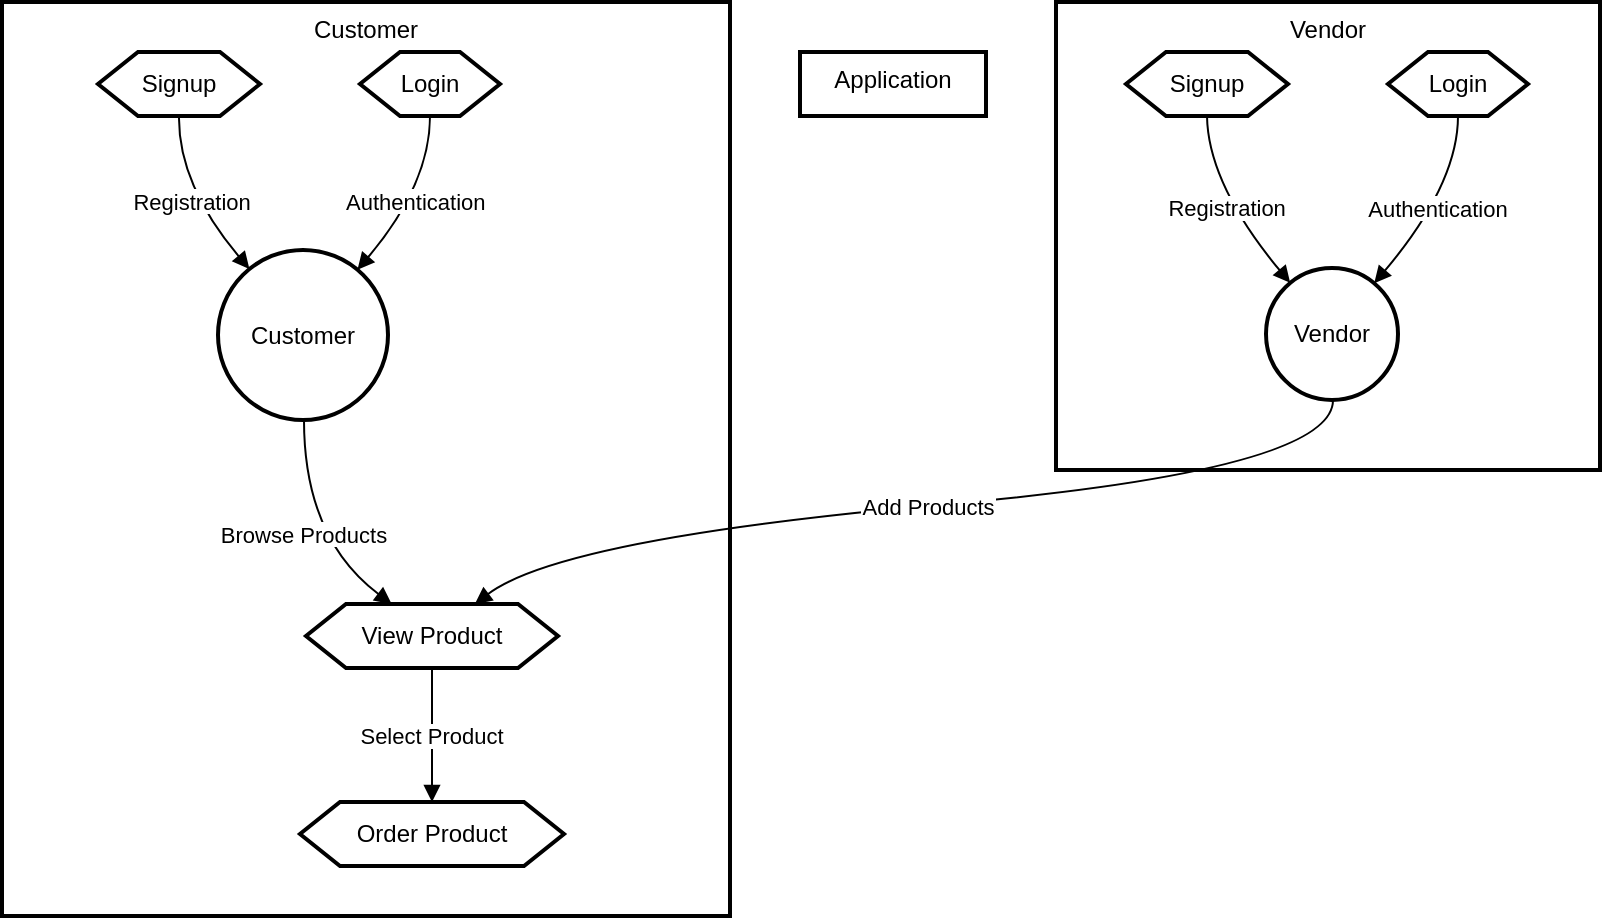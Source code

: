 <mxfile version="24.6.3" type="github">
  <diagram name="Page-1" id="fPkag1AuLdsO3GAb4Wrs">
    <mxGraphModel>
      <root>
        <mxCell id="0" />
        <mxCell id="1" parent="0" />
        <mxCell id="2" value="Vendor" style="whiteSpace=wrap;strokeWidth=2;verticalAlign=top;" vertex="1" parent="1">
          <mxGeometry x="527" width="272" height="234" as="geometry" />
        </mxCell>
        <mxCell id="3" value="Vendor" style="ellipse;aspect=fixed;strokeWidth=2;whiteSpace=wrap;" vertex="1" parent="1">
          <mxGeometry x="632" y="133" width="66" height="66" as="geometry" />
        </mxCell>
        <mxCell id="4" value="Signup" style="shape=hexagon;perimeter=hexagonPerimeter2;fixedSize=1;strokeWidth=2;whiteSpace=wrap;" vertex="1" parent="1">
          <mxGeometry x="562" y="25" width="81" height="32" as="geometry" />
        </mxCell>
        <mxCell id="5" value="Login" style="shape=hexagon;perimeter=hexagonPerimeter2;fixedSize=1;strokeWidth=2;whiteSpace=wrap;" vertex="1" parent="1">
          <mxGeometry x="693" y="25" width="70" height="32" as="geometry" />
        </mxCell>
        <mxCell id="6" value="Customer" style="whiteSpace=wrap;strokeWidth=2;verticalAlign=top;" vertex="1" parent="1">
          <mxGeometry width="364" height="457" as="geometry" />
        </mxCell>
        <mxCell id="7" value="Customer" style="ellipse;aspect=fixed;strokeWidth=2;whiteSpace=wrap;" vertex="1" parent="1">
          <mxGeometry x="108" y="124" width="85" height="85" as="geometry" />
        </mxCell>
        <mxCell id="8" value="Signup" style="shape=hexagon;perimeter=hexagonPerimeter2;fixedSize=1;strokeWidth=2;whiteSpace=wrap;" vertex="1" parent="1">
          <mxGeometry x="48" y="25" width="81" height="32" as="geometry" />
        </mxCell>
        <mxCell id="9" value="Login" style="shape=hexagon;perimeter=hexagonPerimeter2;fixedSize=1;strokeWidth=2;whiteSpace=wrap;" vertex="1" parent="1">
          <mxGeometry x="179" y="25" width="70" height="32" as="geometry" />
        </mxCell>
        <mxCell id="10" value="View Product" style="shape=hexagon;perimeter=hexagonPerimeter2;fixedSize=1;strokeWidth=2;whiteSpace=wrap;" vertex="1" parent="1">
          <mxGeometry x="152" y="301" width="126" height="32" as="geometry" />
        </mxCell>
        <mxCell id="11" value="Order Product" style="shape=hexagon;perimeter=hexagonPerimeter2;fixedSize=1;strokeWidth=2;whiteSpace=wrap;" vertex="1" parent="1">
          <mxGeometry x="149" y="400" width="132" height="32" as="geometry" />
        </mxCell>
        <mxCell id="12" value="Application" style="whiteSpace=wrap;strokeWidth=2;verticalAlign=top;" vertex="1" parent="1">
          <mxGeometry x="399" y="25" width="93" height="32" as="geometry" />
        </mxCell>
        <mxCell id="13" value="Registration" style="curved=1;startArrow=none;endArrow=block;exitX=0.5;exitY=1;entryX=0.09;entryY=0;" edge="1" parent="1" source="8" target="7">
          <mxGeometry relative="1" as="geometry">
            <Array as="points">
              <mxPoint x="88" y="91" />
            </Array>
          </mxGeometry>
        </mxCell>
        <mxCell id="14" value="Authentication" style="curved=1;startArrow=none;endArrow=block;exitX=0.5;exitY=1;entryX=0.92;entryY=0;" edge="1" parent="1" source="9" target="7">
          <mxGeometry relative="1" as="geometry">
            <Array as="points">
              <mxPoint x="214" y="91" />
            </Array>
          </mxGeometry>
        </mxCell>
        <mxCell id="15" value="Browse Products" style="curved=1;startArrow=none;endArrow=block;exitX=0.51;exitY=1;entryX=0.34;entryY=0;" edge="1" parent="1" source="7" target="10">
          <mxGeometry relative="1" as="geometry">
            <Array as="points">
              <mxPoint x="151" y="268" />
            </Array>
          </mxGeometry>
        </mxCell>
        <mxCell id="16" value="Select Product" style="curved=1;startArrow=none;endArrow=block;exitX=0.5;exitY=1;entryX=0.5;entryY=0;" edge="1" parent="1" source="10" target="11">
          <mxGeometry relative="1" as="geometry">
            <Array as="points" />
          </mxGeometry>
        </mxCell>
        <mxCell id="17" value="Registration" style="curved=1;startArrow=none;endArrow=block;exitX=0.5;exitY=1;entryX=0.09;entryY=0;" edge="1" parent="1" source="4" target="3">
          <mxGeometry relative="1" as="geometry">
            <Array as="points">
              <mxPoint x="603" y="91" />
            </Array>
          </mxGeometry>
        </mxCell>
        <mxCell id="18" value="Authentication" style="curved=1;startArrow=none;endArrow=block;exitX=0.5;exitY=1;entryX=0.92;entryY=0;" edge="1" parent="1" source="5" target="3">
          <mxGeometry relative="1" as="geometry">
            <Array as="points">
              <mxPoint x="728" y="91" />
            </Array>
          </mxGeometry>
        </mxCell>
        <mxCell id="19" value="Add Products" style="curved=1;startArrow=none;endArrow=block;exitX=0.51;exitY=1.01;entryX=0.67;entryY=0;" edge="1" parent="1" source="3" target="10">
          <mxGeometry relative="1" as="geometry">
            <Array as="points">
              <mxPoint x="666" y="234" />
              <mxPoint x="280" y="268" />
            </Array>
          </mxGeometry>
        </mxCell>
      </root>
    </mxGraphModel>
  </diagram>
</mxfile>
